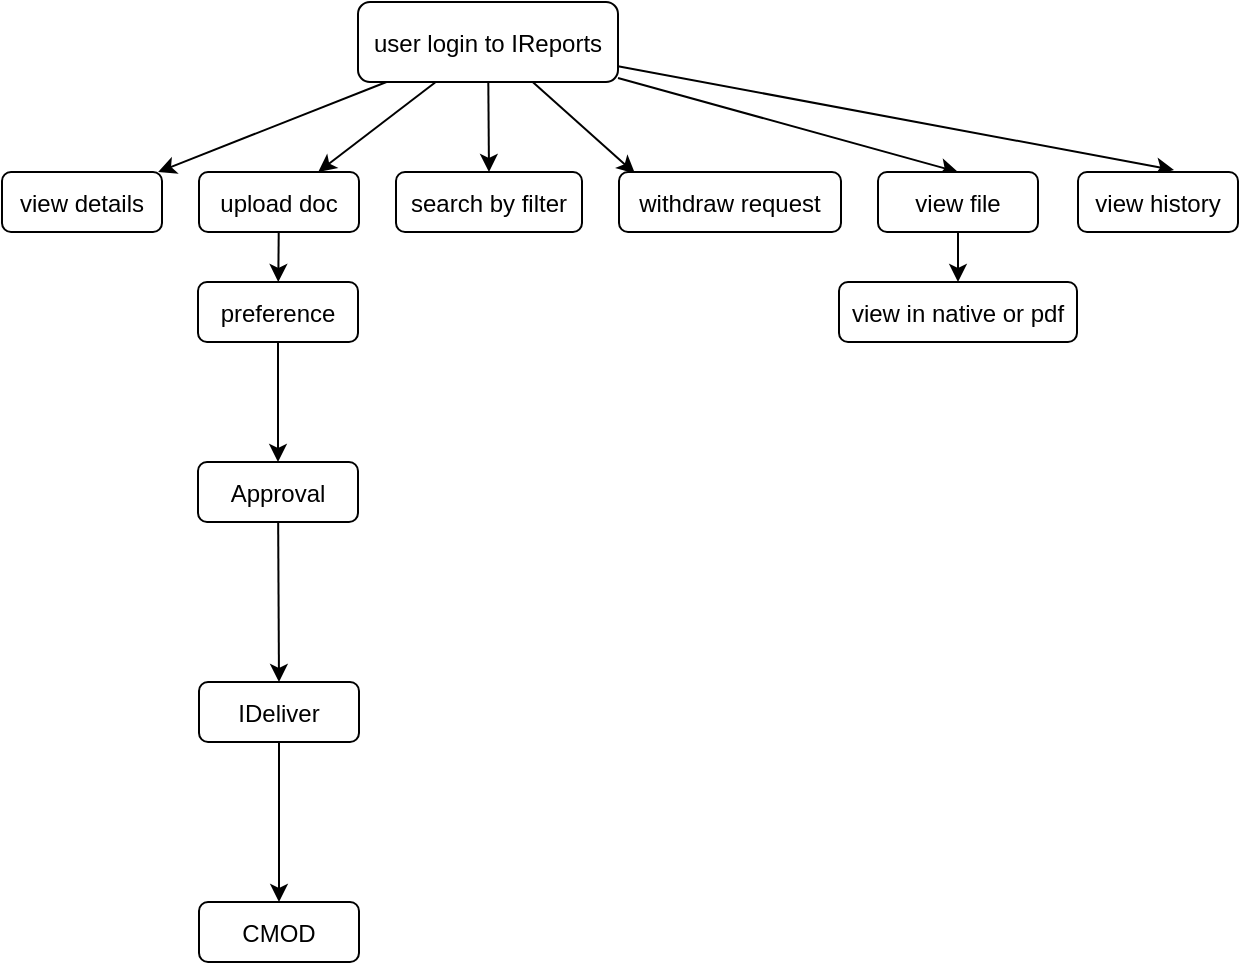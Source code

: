 <mxfile version="12.1.0" type="github" pages="1"><diagram id="CQFx-b8PS5GAcGERIOaD" name="Page-1"><mxGraphModel dx="1558" dy="730" grid="1" gridSize="10" guides="1" tooltips="1" connect="1" arrows="1" fold="1" page="1" pageScale="1" pageWidth="850" pageHeight="1100" math="0" shadow="0"><root><mxCell id="0"/><mxCell id="1" parent="0"/><mxCell id="BJawGymhozZv7foKJKds-25" style="edgeStyle=none;rounded=0;orthogonalLoop=1;jettySize=auto;html=1;" edge="1" parent="1" source="BJawGymhozZv7foKJKds-6" target="BJawGymhozZv7foKJKds-8"><mxGeometry relative="1" as="geometry"/></mxCell><mxCell id="BJawGymhozZv7foKJKds-26" style="edgeStyle=none;rounded=0;orthogonalLoop=1;jettySize=auto;html=1;entryX=0.5;entryY=0;entryDx=0;entryDy=0;" edge="1" parent="1" source="BJawGymhozZv7foKJKds-6" target="BJawGymhozZv7foKJKds-10"><mxGeometry relative="1" as="geometry"/></mxCell><mxCell id="BJawGymhozZv7foKJKds-27" style="edgeStyle=none;rounded=0;orthogonalLoop=1;jettySize=auto;html=1;entryX=0.072;entryY=0.025;entryDx=0;entryDy=0;entryPerimeter=0;" edge="1" parent="1" source="BJawGymhozZv7foKJKds-6" target="BJawGymhozZv7foKJKds-18"><mxGeometry relative="1" as="geometry"/></mxCell><mxCell id="BJawGymhozZv7foKJKds-32" style="edgeStyle=none;rounded=0;orthogonalLoop=1;jettySize=auto;html=1;entryX=0.5;entryY=0;entryDx=0;entryDy=0;" edge="1" parent="1" source="BJawGymhozZv7foKJKds-6" target="BJawGymhozZv7foKJKds-28"><mxGeometry relative="1" as="geometry"/></mxCell><mxCell id="BJawGymhozZv7foKJKds-33" style="edgeStyle=none;rounded=0;orthogonalLoop=1;jettySize=auto;html=1;entryX=0.6;entryY=-0.033;entryDx=0;entryDy=0;entryPerimeter=0;" edge="1" parent="1" source="BJawGymhozZv7foKJKds-6" target="BJawGymhozZv7foKJKds-29"><mxGeometry relative="1" as="geometry"/></mxCell><mxCell id="BJawGymhozZv7foKJKds-35" style="edgeStyle=none;rounded=0;orthogonalLoop=1;jettySize=auto;html=1;" edge="1" parent="1" source="BJawGymhozZv7foKJKds-6" target="BJawGymhozZv7foKJKds-31"><mxGeometry relative="1" as="geometry"/></mxCell><mxCell id="BJawGymhozZv7foKJKds-6" value="user login to IReports" style="rounded=1;" vertex="1" parent="1"><mxGeometry x="330" y="30" width="130" height="40" as="geometry"/></mxCell><mxCell id="BJawGymhozZv7foKJKds-37" style="edgeStyle=none;rounded=0;orthogonalLoop=1;jettySize=auto;html=1;" edge="1" parent="1" source="BJawGymhozZv7foKJKds-8" target="BJawGymhozZv7foKJKds-36"><mxGeometry relative="1" as="geometry"/></mxCell><mxCell id="BJawGymhozZv7foKJKds-8" value="upload doc" style="rounded=1;" vertex="1" parent="1"><mxGeometry x="250.5" y="115" width="80" height="30" as="geometry"/></mxCell><mxCell id="BJawGymhozZv7foKJKds-10" value="search by filter" style="rounded=1;" vertex="1" parent="1"><mxGeometry x="349" y="115" width="93" height="30" as="geometry"/></mxCell><mxCell id="BJawGymhozZv7foKJKds-18" value="withdraw request" style="rounded=1;" vertex="1" parent="1"><mxGeometry x="460.5" y="115" width="111" height="30" as="geometry"/></mxCell><mxCell id="BJawGymhozZv7foKJKds-38" style="edgeStyle=none;rounded=0;orthogonalLoop=1;jettySize=auto;html=1;entryX=0.5;entryY=0;entryDx=0;entryDy=0;" edge="1" parent="1" source="BJawGymhozZv7foKJKds-28" target="BJawGymhozZv7foKJKds-30"><mxGeometry relative="1" as="geometry"/></mxCell><mxCell id="BJawGymhozZv7foKJKds-28" value="view file" style="rounded=1;" vertex="1" parent="1"><mxGeometry x="590" y="115" width="80" height="30" as="geometry"/></mxCell><mxCell id="BJawGymhozZv7foKJKds-29" value="view history" style="rounded=1;" vertex="1" parent="1"><mxGeometry x="690" y="115" width="80" height="30" as="geometry"/></mxCell><mxCell id="BJawGymhozZv7foKJKds-30" value="view in native or pdf" style="rounded=1;" vertex="1" parent="1"><mxGeometry x="570.5" y="170" width="119" height="30" as="geometry"/></mxCell><mxCell id="BJawGymhozZv7foKJKds-31" value="view details" style="rounded=1;" vertex="1" parent="1"><mxGeometry x="152" y="115" width="80" height="30" as="geometry"/></mxCell><mxCell id="BJawGymhozZv7foKJKds-40" style="edgeStyle=none;rounded=0;orthogonalLoop=1;jettySize=auto;html=1;" edge="1" parent="1" source="BJawGymhozZv7foKJKds-36" target="BJawGymhozZv7foKJKds-39"><mxGeometry relative="1" as="geometry"/></mxCell><mxCell id="BJawGymhozZv7foKJKds-36" value="preference" style="rounded=1;" vertex="1" parent="1"><mxGeometry x="250" y="170" width="80" height="30" as="geometry"/></mxCell><mxCell id="BJawGymhozZv7foKJKds-42" style="edgeStyle=none;rounded=0;orthogonalLoop=1;jettySize=auto;html=1;entryX=0.5;entryY=0;entryDx=0;entryDy=0;" edge="1" parent="1" source="BJawGymhozZv7foKJKds-39" target="BJawGymhozZv7foKJKds-41"><mxGeometry relative="1" as="geometry"/></mxCell><mxCell id="BJawGymhozZv7foKJKds-39" value="Approval" style="rounded=1;" vertex="1" parent="1"><mxGeometry x="250" y="260" width="80" height="30" as="geometry"/></mxCell><mxCell id="BJawGymhozZv7foKJKds-44" style="edgeStyle=none;rounded=0;orthogonalLoop=1;jettySize=auto;html=1;" edge="1" parent="1" source="BJawGymhozZv7foKJKds-41" target="BJawGymhozZv7foKJKds-43"><mxGeometry relative="1" as="geometry"/></mxCell><mxCell id="BJawGymhozZv7foKJKds-41" value="IDeliver" style="rounded=1;" vertex="1" parent="1"><mxGeometry x="250.5" y="370" width="80" height="30" as="geometry"/></mxCell><mxCell id="BJawGymhozZv7foKJKds-43" value="CMOD" style="rounded=1;" vertex="1" parent="1"><mxGeometry x="250.5" y="480" width="80" height="30" as="geometry"/></mxCell></root></mxGraphModel></diagram></mxfile>